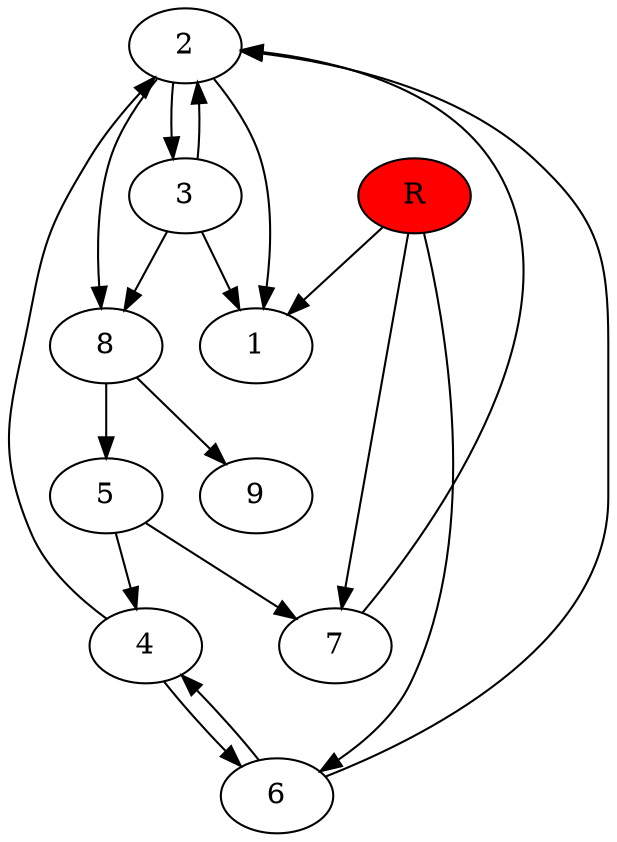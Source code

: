 digraph prb23119 {
	1
	2
	3
	4
	5
	6
	7
	8
	R [fillcolor="#ff0000" style=filled]
	2 -> 1
	2 -> 3
	2 -> 8
	3 -> 1
	3 -> 2
	3 -> 8
	4 -> 2
	4 -> 6
	5 -> 4
	5 -> 7
	6 -> 2
	6 -> 4
	7 -> 2
	8 -> 5
	8 -> 9
	R -> 1
	R -> 6
	R -> 7
}
